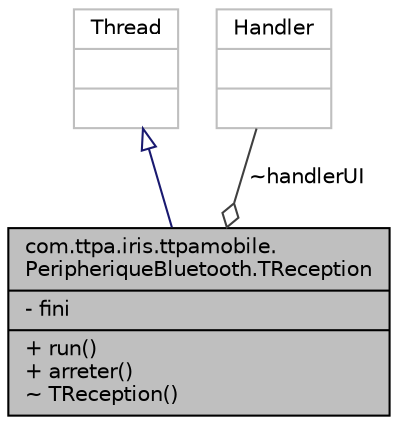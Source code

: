 digraph "com.ttpa.iris.ttpamobile.PeripheriqueBluetooth.TReception"
{
  bgcolor="transparent";
  edge [fontname="Helvetica",fontsize="10",labelfontname="Helvetica",labelfontsize="10"];
  node [fontname="Helvetica",fontsize="10",shape=record];
  Node1 [label="{com.ttpa.iris.ttpamobile.\lPeripheriqueBluetooth.TReception\n|- fini\l|+ run()\l+ arreter()\l~ TReception()\l}",height=0.2,width=0.4,color="black", fillcolor="grey75", style="filled", fontcolor="black"];
  Node2 -> Node1 [dir="back",color="midnightblue",fontsize="10",style="solid",arrowtail="onormal",fontname="Helvetica"];
  Node2 [label="{Thread\n||}",height=0.2,width=0.4,color="grey75"];
  Node3 -> Node1 [color="grey25",fontsize="10",style="solid",label=" ~handlerUI" ,arrowhead="odiamond",fontname="Helvetica"];
  Node3 [label="{Handler\n||}",height=0.2,width=0.4,color="grey75"];
}
